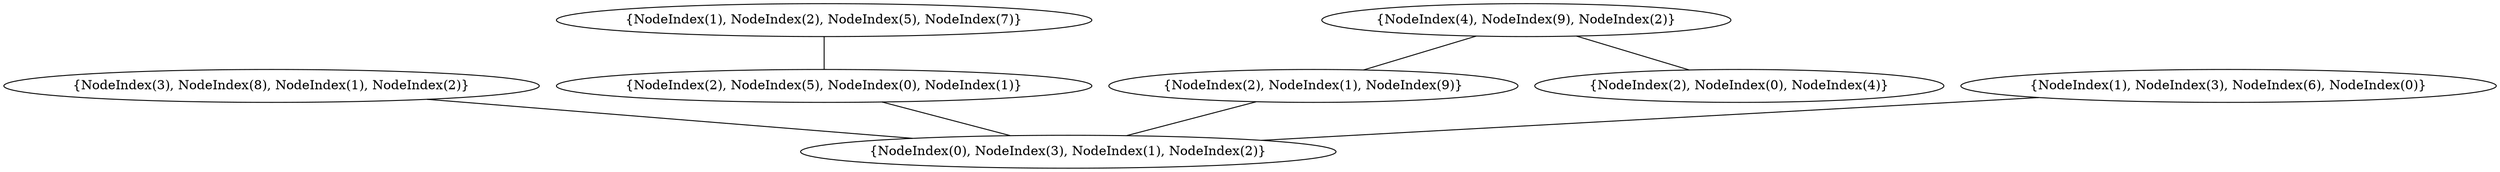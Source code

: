 graph {
    0 [ label = "{NodeIndex(0), NodeIndex(3), NodeIndex(1), NodeIndex(2)}" ]
    1 [ label = "{NodeIndex(3), NodeIndex(8), NodeIndex(1), NodeIndex(2)}" ]
    2 [ label = "{NodeIndex(2), NodeIndex(5), NodeIndex(0), NodeIndex(1)}" ]
    3 [ label = "{NodeIndex(1), NodeIndex(2), NodeIndex(5), NodeIndex(7)}" ]
    4 [ label = "{NodeIndex(2), NodeIndex(1), NodeIndex(9)}" ]
    5 [ label = "{NodeIndex(1), NodeIndex(3), NodeIndex(6), NodeIndex(0)}" ]
    6 [ label = "{NodeIndex(2), NodeIndex(0), NodeIndex(4)}" ]
    7 [ label = "{NodeIndex(4), NodeIndex(9), NodeIndex(2)}" ]
    1 -- 0 [ ]
    3 -- 2 [ ]
    7 -- 4 [ ]
    7 -- 6 [ ]
    2 -- 0 [ ]
    5 -- 0 [ ]
    4 -- 0 [ ]
}
